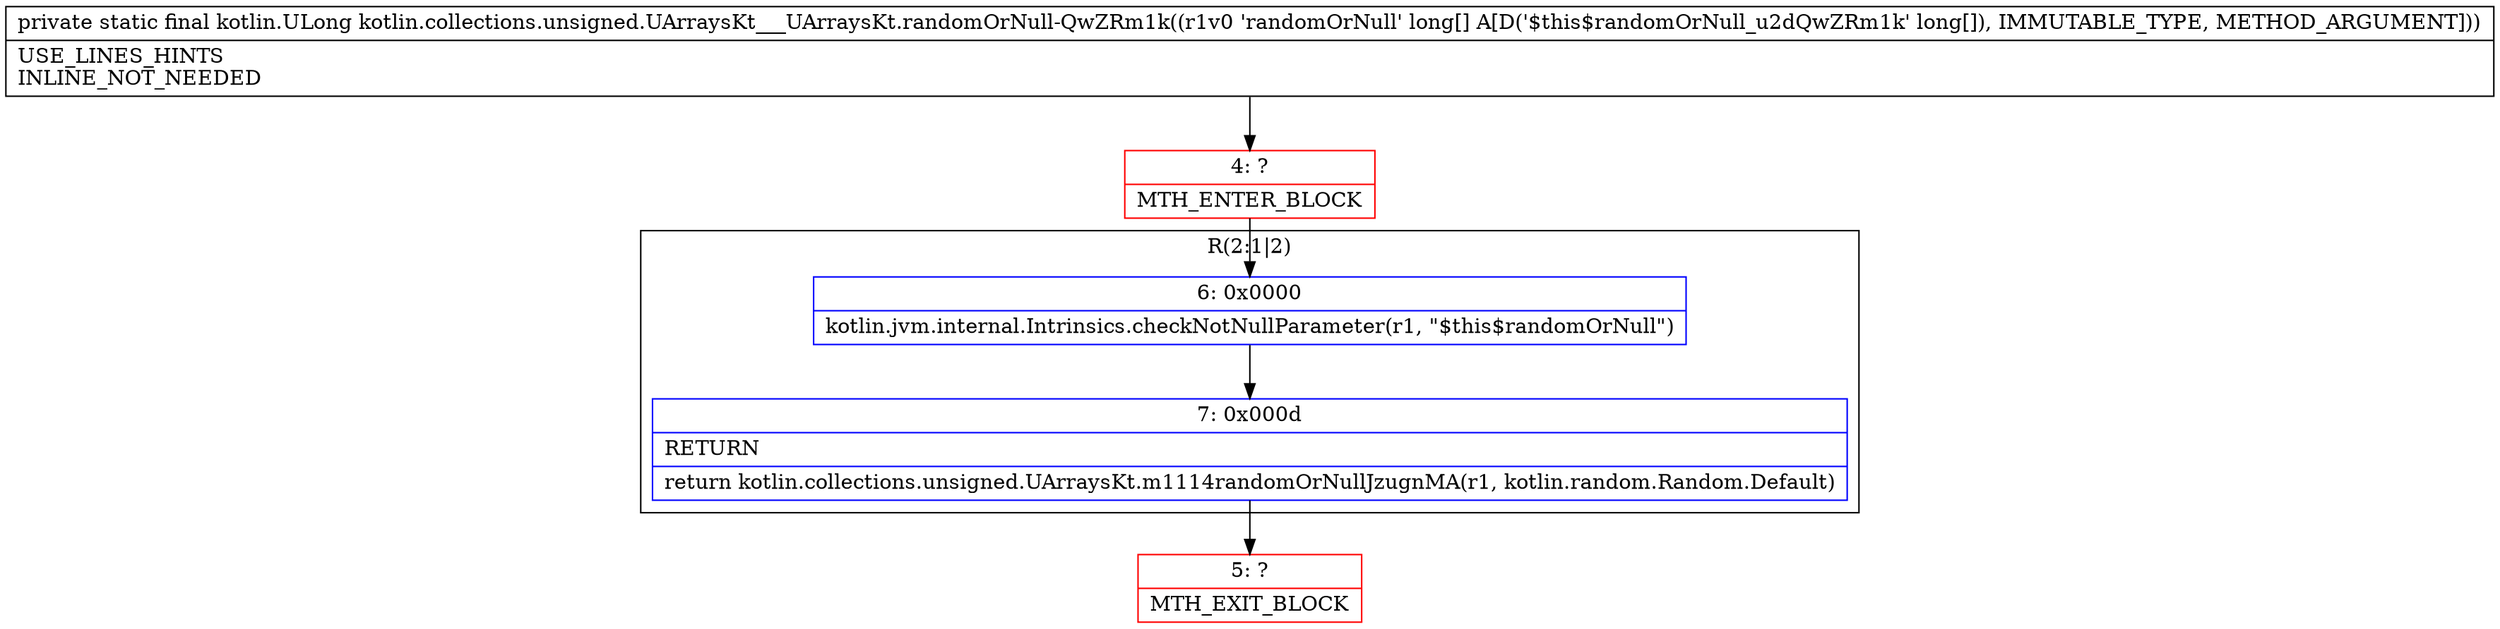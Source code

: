 digraph "CFG forkotlin.collections.unsigned.UArraysKt___UArraysKt.randomOrNull\-QwZRm1k([J)Lkotlin\/ULong;" {
subgraph cluster_Region_1158543758 {
label = "R(2:1|2)";
node [shape=record,color=blue];
Node_6 [shape=record,label="{6\:\ 0x0000|kotlin.jvm.internal.Intrinsics.checkNotNullParameter(r1, \"$this$randomOrNull\")\l}"];
Node_7 [shape=record,label="{7\:\ 0x000d|RETURN\l|return kotlin.collections.unsigned.UArraysKt.m1114randomOrNullJzugnMA(r1, kotlin.random.Random.Default)\l}"];
}
Node_4 [shape=record,color=red,label="{4\:\ ?|MTH_ENTER_BLOCK\l}"];
Node_5 [shape=record,color=red,label="{5\:\ ?|MTH_EXIT_BLOCK\l}"];
MethodNode[shape=record,label="{private static final kotlin.ULong kotlin.collections.unsigned.UArraysKt___UArraysKt.randomOrNull\-QwZRm1k((r1v0 'randomOrNull' long[] A[D('$this$randomOrNull_u2dQwZRm1k' long[]), IMMUTABLE_TYPE, METHOD_ARGUMENT]))  | USE_LINES_HINTS\lINLINE_NOT_NEEDED\l}"];
MethodNode -> Node_4;Node_6 -> Node_7;
Node_7 -> Node_5;
Node_4 -> Node_6;
}

